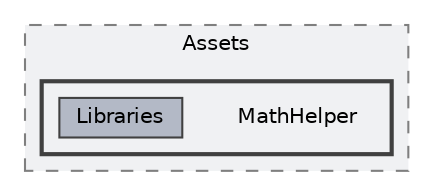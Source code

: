 digraph "MathHelper/Math Helper/Assets/MathHelper"
{
 // LATEX_PDF_SIZE
  bgcolor="transparent";
  edge [fontname=Helvetica,fontsize=10,labelfontname=Helvetica,labelfontsize=10];
  node [fontname=Helvetica,fontsize=10,shape=box,height=0.2,width=0.4];
  compound=true
  subgraph clusterdir_7ac1a2e2ab6f9d21300acf901edc1a8f {
    graph [ bgcolor="#f0f1f3", pencolor="grey50", label="Assets", fontname=Helvetica,fontsize=10 style="filled,dashed", URL="dir_7ac1a2e2ab6f9d21300acf901edc1a8f.html",tooltip=""]
  subgraph clusterdir_26ce31755ac6b4e793b3667bfc13bd9a {
    graph [ bgcolor="#f0f1f3", pencolor="grey25", label="", fontname=Helvetica,fontsize=10 style="filled,bold", URL="dir_26ce31755ac6b4e793b3667bfc13bd9a.html",tooltip=""]
    dir_26ce31755ac6b4e793b3667bfc13bd9a [shape=plaintext, label="MathHelper"];
  dir_e27370ec064c685f81b12cec68733542 [label="Libraries", fillcolor="#b3b9c6", color="grey25", style="filled", URL="dir_e27370ec064c685f81b12cec68733542.html",tooltip=""];
  }
  }
}
